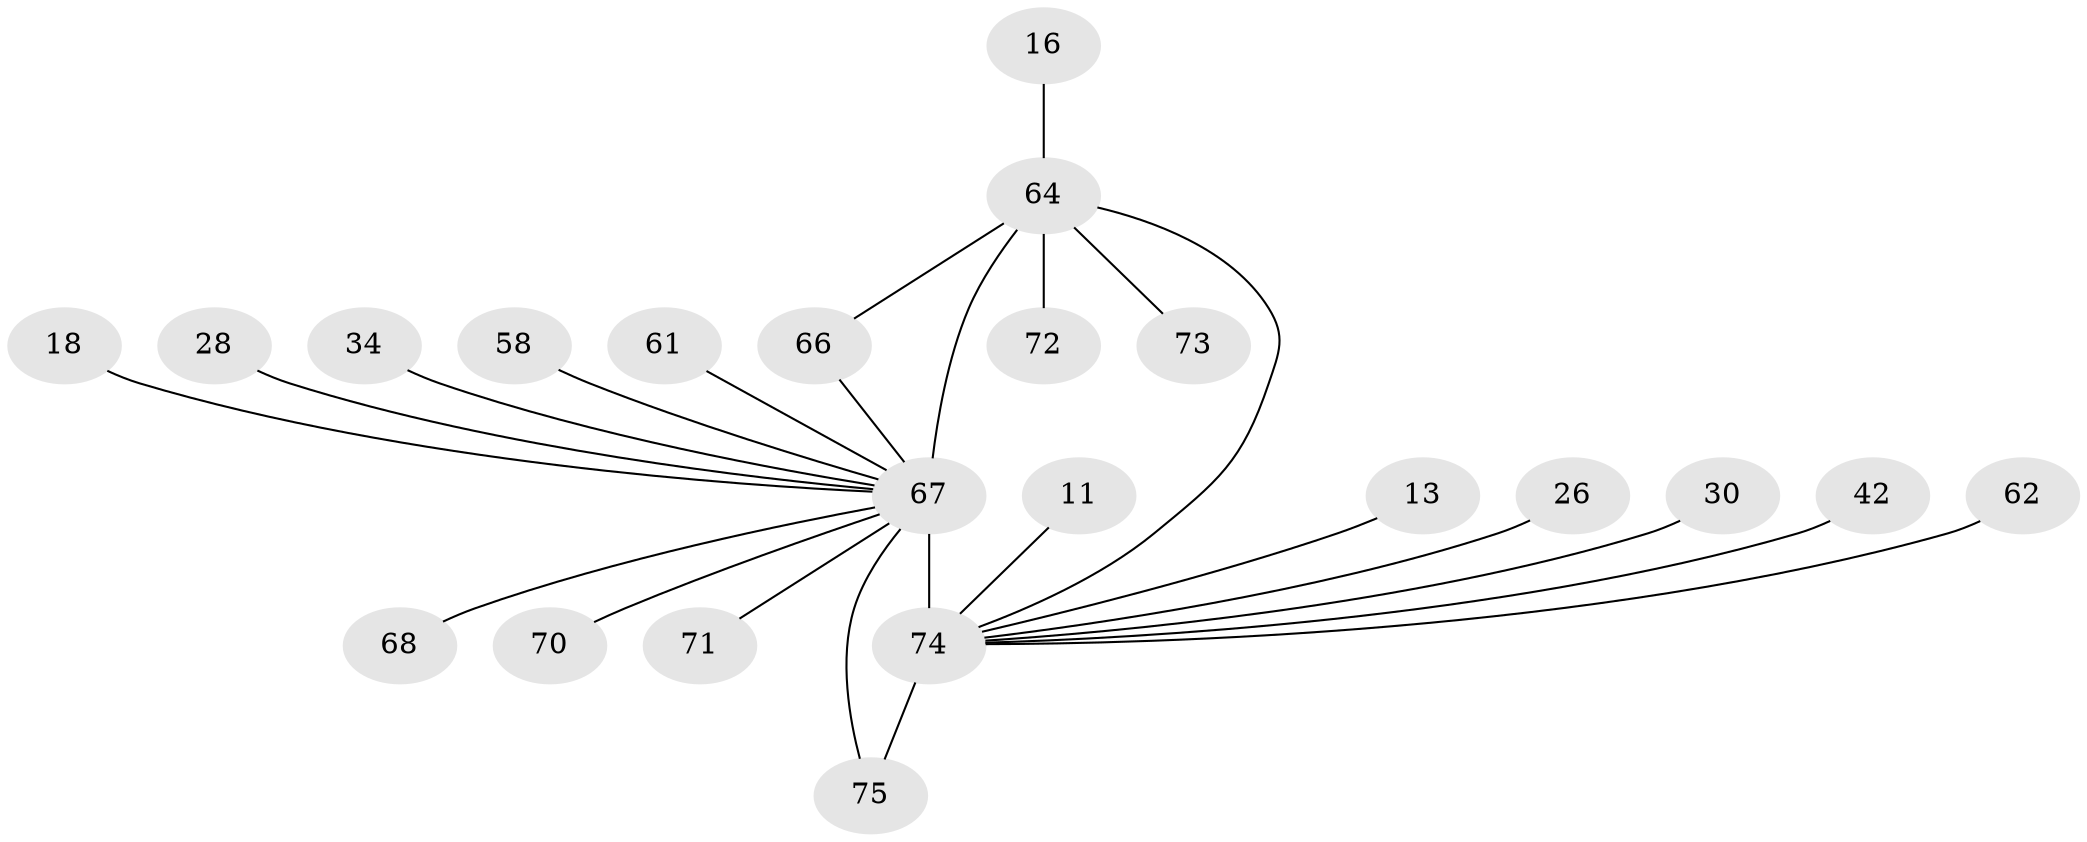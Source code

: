 // original degree distribution, {17: 0.04, 18: 0.02666666666666667, 24: 0.013333333333333334, 22: 0.013333333333333334, 15: 0.013333333333333334, 20: 0.013333333333333334, 23: 0.013333333333333334, 2: 0.6533333333333333, 4: 0.10666666666666667, 3: 0.09333333333333334, 8: 0.013333333333333334}
// Generated by graph-tools (version 1.1) at 2025/48/03/04/25 21:48:37]
// undirected, 22 vertices, 24 edges
graph export_dot {
graph [start="1"]
  node [color=gray90,style=filled];
  11;
  13;
  16;
  18;
  26;
  28;
  30;
  34;
  42;
  58;
  61 [super="+29"];
  62;
  64 [super="+47+20+27+63+55"];
  66;
  67 [super="+9+25+33+50+56+60+49+53+54+57+59+65"];
  68;
  70;
  71;
  72;
  73;
  74 [super="+32+69"];
  75;
  11 -- 74 [weight=2];
  13 -- 74 [weight=2];
  16 -- 64 [weight=3];
  18 -- 67;
  26 -- 74;
  28 -- 67 [weight=2];
  30 -- 74 [weight=2];
  34 -- 67 [weight=2];
  42 -- 74 [weight=2];
  58 -- 67 [weight=2];
  61 -- 67 [weight=3];
  62 -- 74 [weight=2];
  64 -- 73 [weight=2];
  64 -- 74 [weight=16];
  64 -- 67 [weight=18];
  64 -- 66;
  64 -- 72 [weight=2];
  66 -- 67;
  67 -- 70 [weight=2];
  67 -- 71 [weight=2];
  67 -- 74 [weight=37];
  67 -- 75;
  67 -- 68 [weight=2];
  74 -- 75;
}
